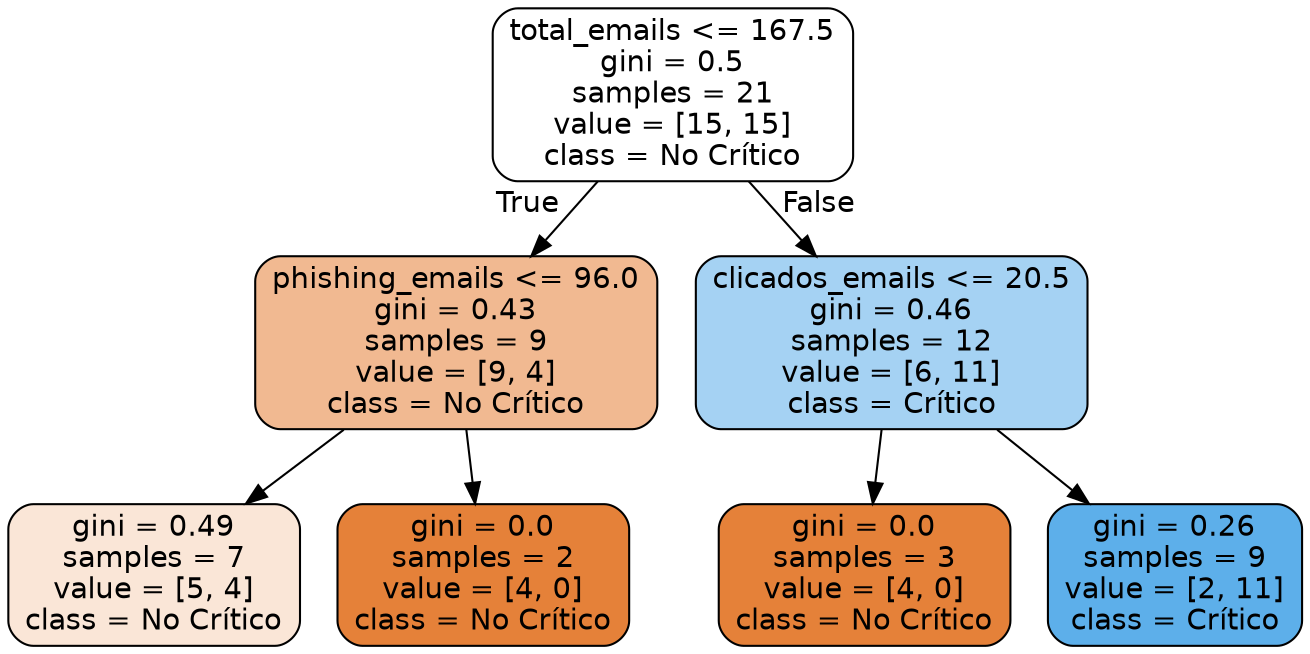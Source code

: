 digraph Tree {
node [shape=box, style="filled, rounded", color="black", fontname="helvetica"] ;
edge [fontname="helvetica"] ;
0 [label="total_emails <= 167.5\ngini = 0.5\nsamples = 21\nvalue = [15, 15]\nclass = No Crítico", fillcolor="#ffffff"] ;
1 [label="phishing_emails <= 96.0\ngini = 0.43\nsamples = 9\nvalue = [9, 4]\nclass = No Crítico", fillcolor="#f1b991"] ;
0 -> 1 [labeldistance=2.5, labelangle=45, headlabel="True"] ;
2 [label="gini = 0.49\nsamples = 7\nvalue = [5, 4]\nclass = No Crítico", fillcolor="#fae6d7"] ;
1 -> 2 ;
3 [label="gini = 0.0\nsamples = 2\nvalue = [4, 0]\nclass = No Crítico", fillcolor="#e58139"] ;
1 -> 3 ;
4 [label="clicados_emails <= 20.5\ngini = 0.46\nsamples = 12\nvalue = [6, 11]\nclass = Crítico", fillcolor="#a5d2f3"] ;
0 -> 4 [labeldistance=2.5, labelangle=-45, headlabel="False"] ;
5 [label="gini = 0.0\nsamples = 3\nvalue = [4, 0]\nclass = No Crítico", fillcolor="#e58139"] ;
4 -> 5 ;
6 [label="gini = 0.26\nsamples = 9\nvalue = [2, 11]\nclass = Crítico", fillcolor="#5dafea"] ;
4 -> 6 ;
}